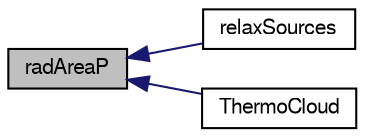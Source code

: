 digraph "radAreaP"
{
  bgcolor="transparent";
  edge [fontname="FreeSans",fontsize="10",labelfontname="FreeSans",labelfontsize="10"];
  node [fontname="FreeSans",fontsize="10",shape=record];
  rankdir="LR";
  Node1 [label="radAreaP",height=0.2,width=0.4,color="black", fillcolor="grey75", style="filled" fontcolor="black"];
  Node1 -> Node2 [dir="back",color="midnightblue",fontsize="10",style="solid",fontname="FreeSans"];
  Node2 [label="relaxSources",height=0.2,width=0.4,color="black",URL="$a02519.html#a513557e0b75f538dafa50a7dd91aafcf",tooltip="Apply relaxation to (steady state) cloud sources. "];
  Node1 -> Node3 [dir="back",color="midnightblue",fontsize="10",style="solid",fontname="FreeSans"];
  Node3 [label="ThermoCloud",height=0.2,width=0.4,color="black",URL="$a02519.html#a4a52b6fc5badc4bedb4d030488e855de",tooltip="Copy constructor with new name. "];
}
